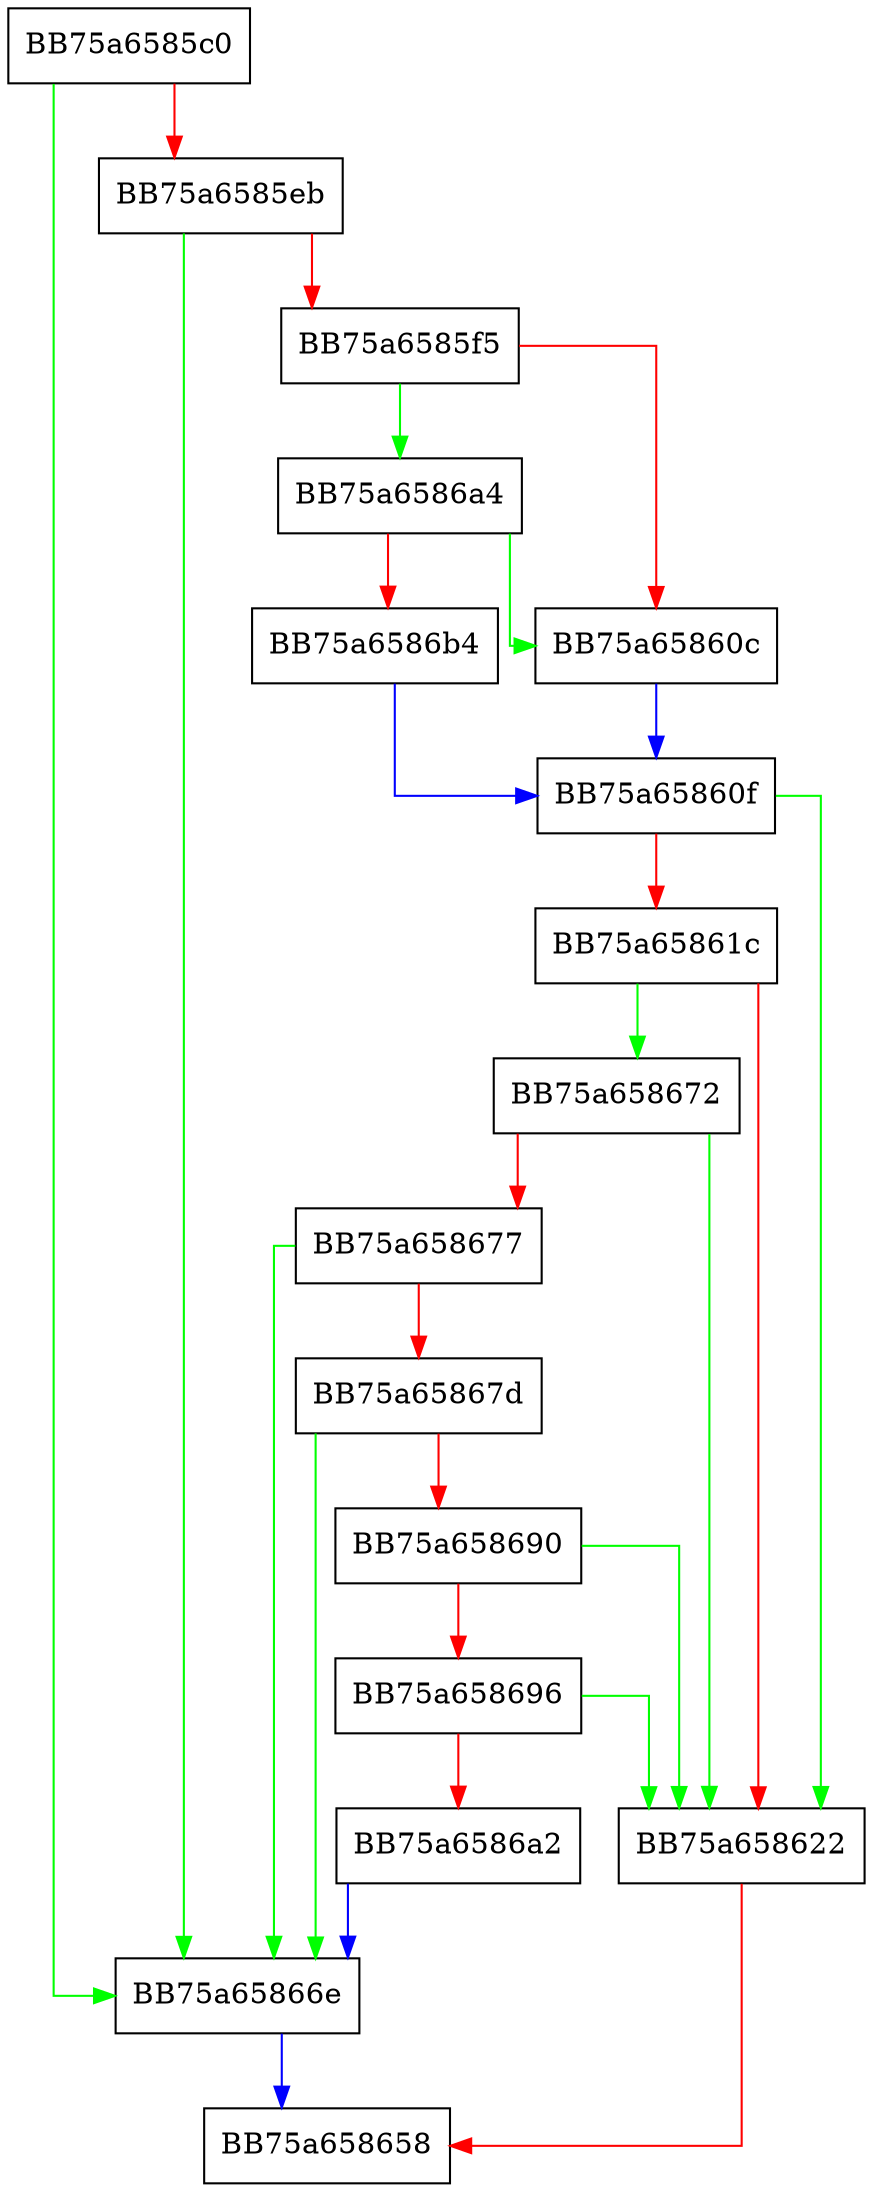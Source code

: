digraph IsMine {
  node [shape="box"];
  graph [splines=ortho];
  BB75a6585c0 -> BB75a65866e [color="green"];
  BB75a6585c0 -> BB75a6585eb [color="red"];
  BB75a6585eb -> BB75a65866e [color="green"];
  BB75a6585eb -> BB75a6585f5 [color="red"];
  BB75a6585f5 -> BB75a6586a4 [color="green"];
  BB75a6585f5 -> BB75a65860c [color="red"];
  BB75a65860c -> BB75a65860f [color="blue"];
  BB75a65860f -> BB75a658622 [color="green"];
  BB75a65860f -> BB75a65861c [color="red"];
  BB75a65861c -> BB75a658672 [color="green"];
  BB75a65861c -> BB75a658622 [color="red"];
  BB75a658622 -> BB75a658658 [color="red"];
  BB75a65866e -> BB75a658658 [color="blue"];
  BB75a658672 -> BB75a658622 [color="green"];
  BB75a658672 -> BB75a658677 [color="red"];
  BB75a658677 -> BB75a65866e [color="green"];
  BB75a658677 -> BB75a65867d [color="red"];
  BB75a65867d -> BB75a65866e [color="green"];
  BB75a65867d -> BB75a658690 [color="red"];
  BB75a658690 -> BB75a658622 [color="green"];
  BB75a658690 -> BB75a658696 [color="red"];
  BB75a658696 -> BB75a658622 [color="green"];
  BB75a658696 -> BB75a6586a2 [color="red"];
  BB75a6586a2 -> BB75a65866e [color="blue"];
  BB75a6586a4 -> BB75a65860c [color="green"];
  BB75a6586a4 -> BB75a6586b4 [color="red"];
  BB75a6586b4 -> BB75a65860f [color="blue"];
}